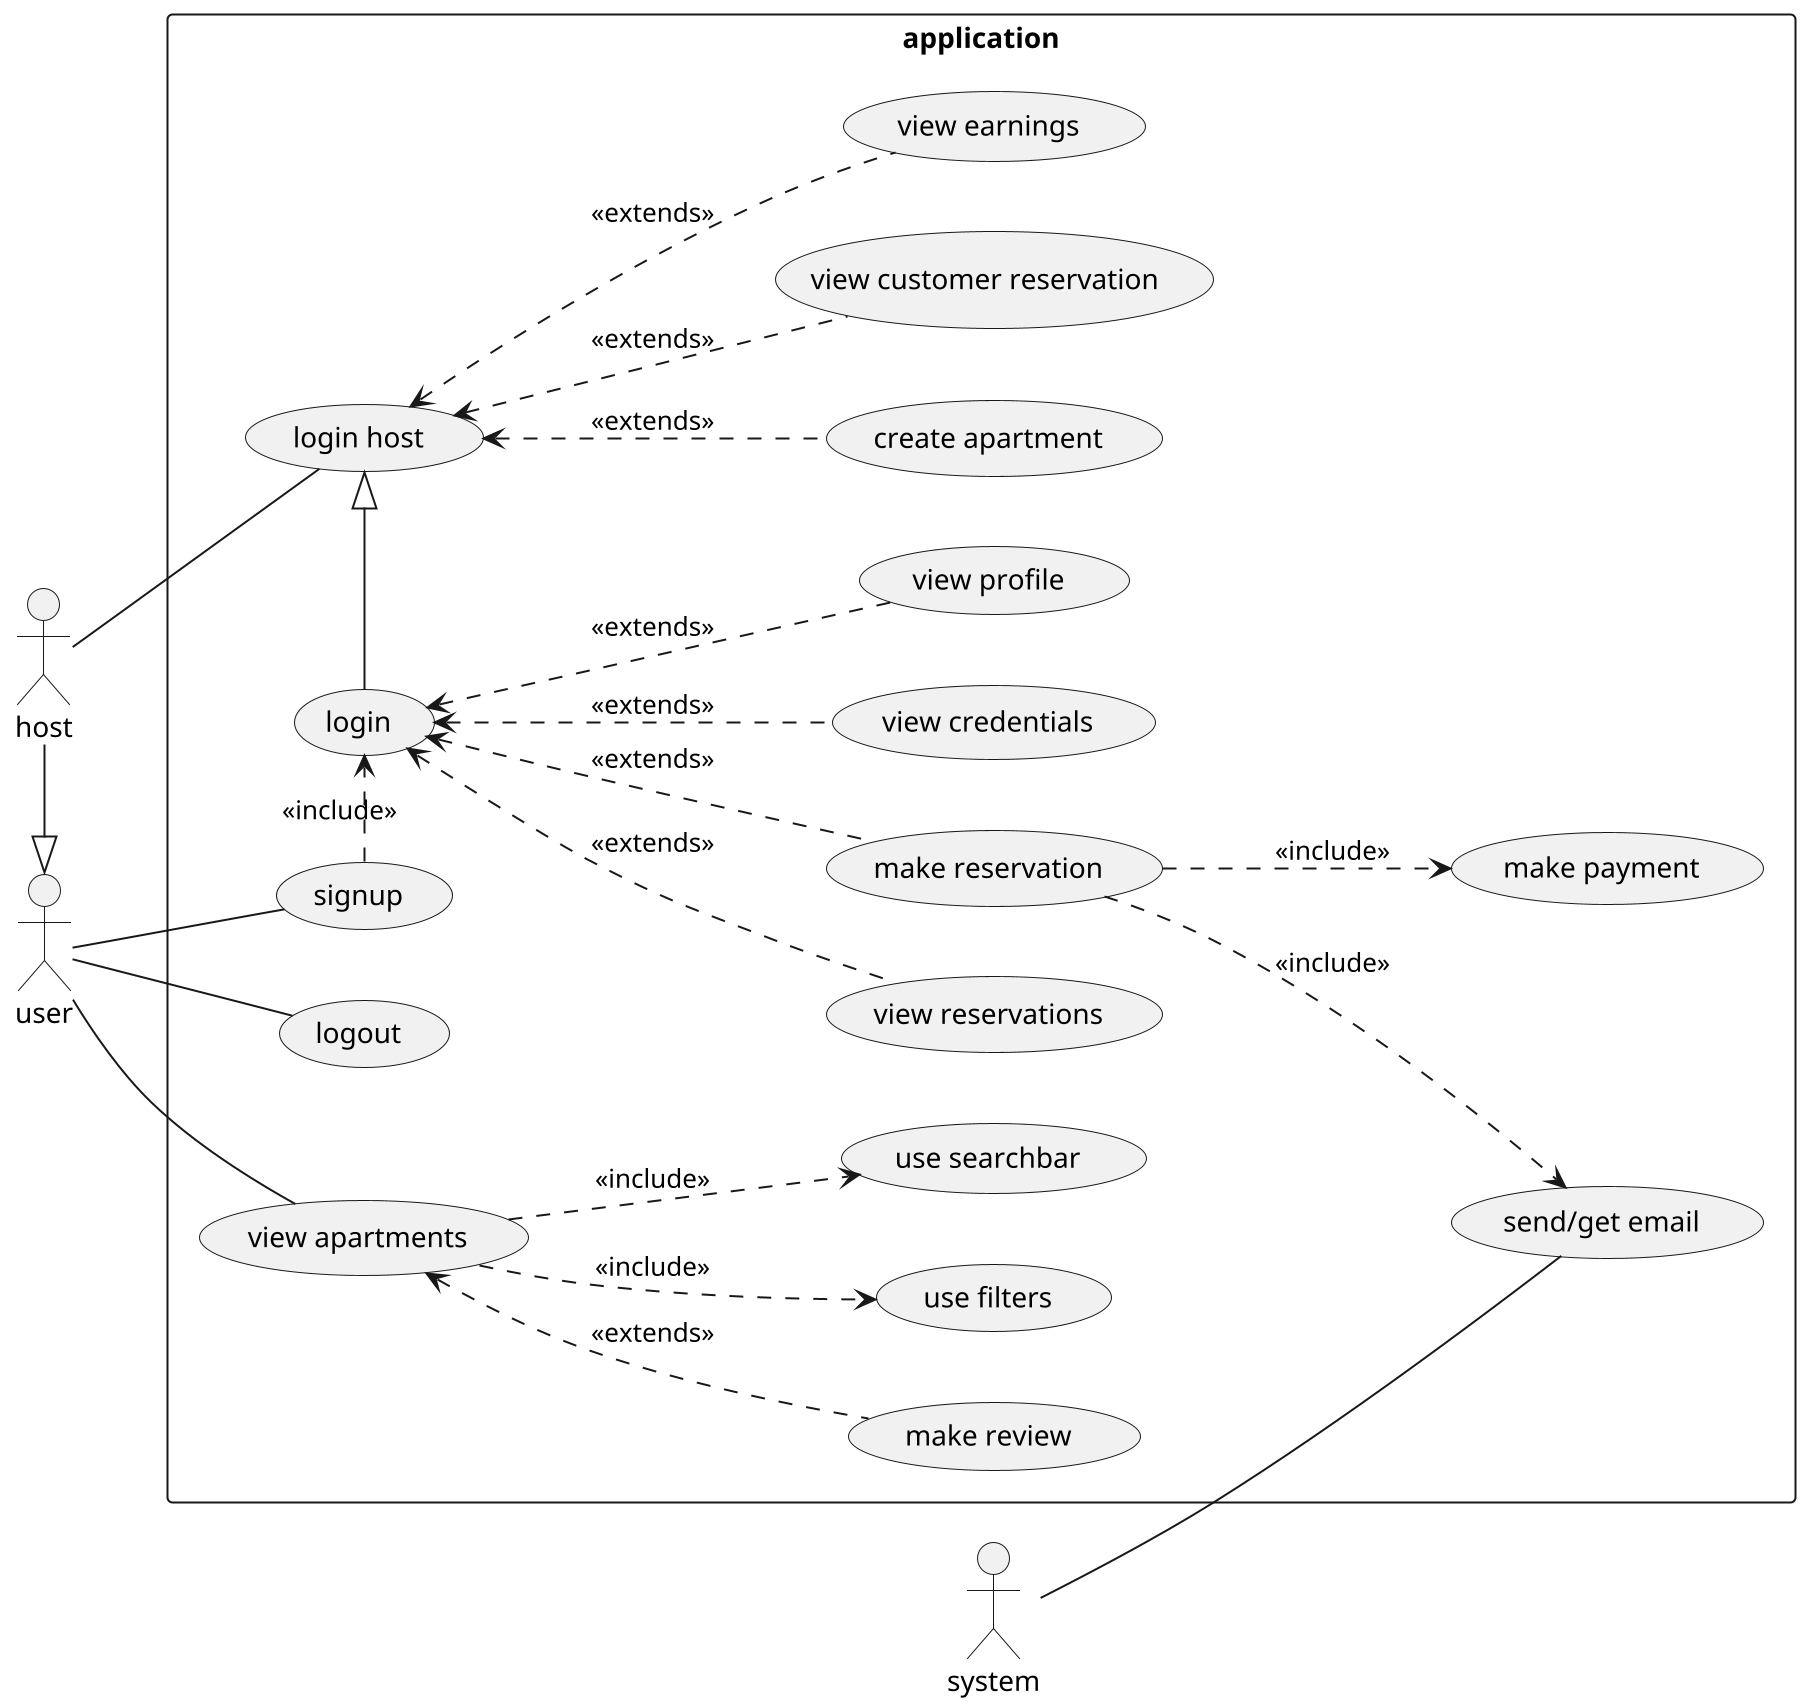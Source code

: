 @startuml application
scale 2
left to right direction
skinparam packageStyle rect

:user:
:host:
:system:

rectangle "application" {  



    host -|> user
    
    (user) -- (signup)      
    (user) -- (logout)  
    (user) -- (view apartments)
    host -- (login host)

    signup .>  (login): <<include>>

    login <.. (make reservation): <<extends>>
    (make reservation) ..> (make payment): <<include>>
    (make reservation) ..> (send/get email): <<include>>
    system -- (send/get email)
    login <.. (view credentials): <<extends>>
    login <.. (view profile): <<extends>>
    login <.. (view reservations): <<extends>>

    login -|> (login host)
    (login host) <.. (view earnings): <<extends>>
    (login host) <.. (create apartment): <<extends>>
    (login host) <.. (view customer reservation ): <<extends>>

    'forse questi non ci vanno'
    (view apartments) ..> (use searchbar): <<include>>
    (view apartments) <.. (make review): <<extends>>
    (view apartments) ..> (use filters): <<include>>
    
    
}

@enduml
